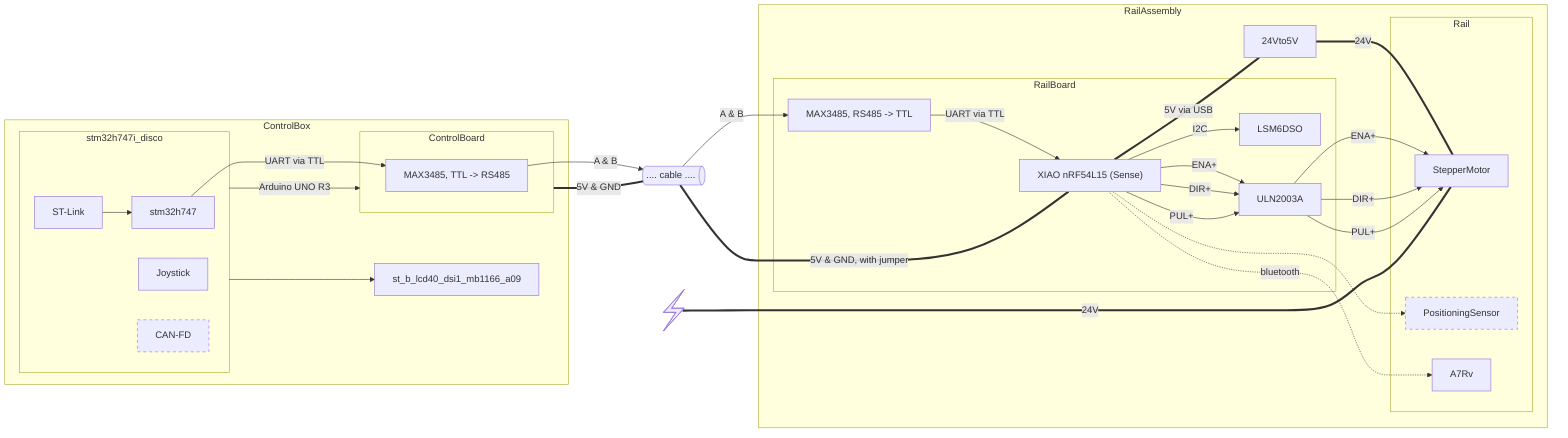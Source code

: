 ---
config:
---
flowchart LR;

  subgraph ControlBox
    direction LR 
    subgraph stm32h747i_disco
      MCU_Left@{ label: "stm32h747" }
      ST-Link --> MCU_Left
      Joystick
      CAN-FD
    end
    subgraph ControlBoard
      MAX3485_Left@{ label: "MAX3485, TTL -> RS485" };
      MCU_Left --->|UART via TTL| MAX3485_Left
    end
    stm32h747i_disco -->|Arduino UNO R3| ControlBoard
    DISPLAY@{ label: "st_b_lcd40_dsi1_mb1166_a09" }
    stm32h747i_disco ---> DISPLAY
  end

  subgraph RailAssembly
    subgraph RailBoard
      direction TB 
      MAX3485_Right@{ label: "MAX3485, RS485 -> TTL" }
      MCU_Right@{ label: "XIAO nRF54L15 (Sense)" }
      IMU@{label: "LSM6DSO"}
      MCU_Right -->|I2C| IMU
      MAX3485_Right -->|UART via TTL| MCU_Right
      ULN2003A
      MCU_Right    -->|ENA+| ULN2003A
      MCU_Right    -->|DIR+| ULN2003A
      MCU_Right    -->|PUL+| ULN2003A
    end
    subgraph Rail
      StepperMotor
      PositioningSensor
      MCU_Right -..-> PositioningSensor
      Camera@{label: "A7Rv"}
    end

    24Vto5V
    MCU_Right ===|5V via USB| 24Vto5V
    24Vto5V ===|24V| StepperMotor
    ULN2003A    -->|ENA+| StepperMotor
    ULN2003A    -->|DIR+| StepperMotor
    ULN2003A    -->|PUL+| StepperMotor
  end

  cable@{ shape: das, label: ".... cable ...." }

  MAX3485_Left -->|A & B| cable
  cable -->|A & B| MAX3485_Right

  cable ====|5V & GND, with jumper| MCU_Right
  ControlBoard ===|5V & GND| cable

  24V@{ shape: bolt }
  24V ======|24V| StepperMotor
  MCU_Right-. bluetooth .->Camera

  style CAN-FD stroke-dasharray: 5 5
  style PositioningSensor stroke-dasharray: 5 5